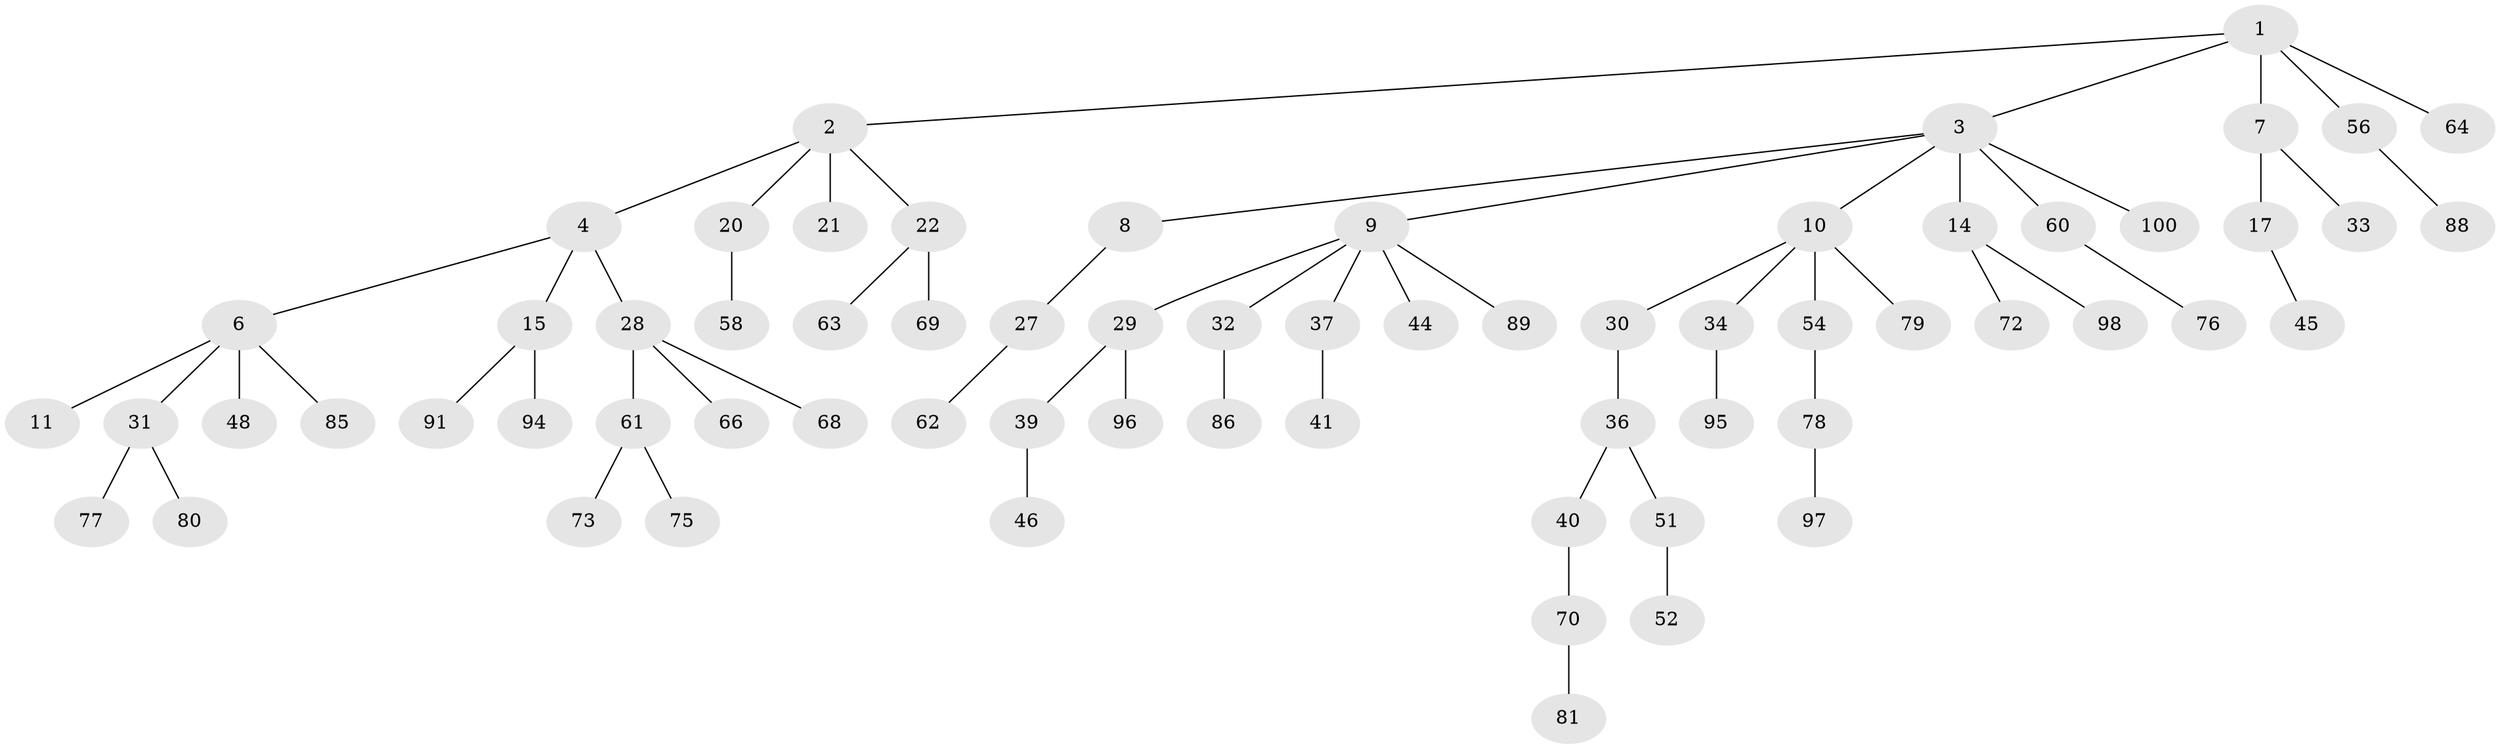 // original degree distribution, {6: 0.02, 5: 0.03, 4: 0.05, 3: 0.16, 2: 0.29, 1: 0.45}
// Generated by graph-tools (version 1.1) at 2025/11/02/21/25 10:11:10]
// undirected, 67 vertices, 66 edges
graph export_dot {
graph [start="1"]
  node [color=gray90,style=filled];
  1 [super="+18"];
  2 [super="+16"];
  3 [super="+5"];
  4 [super="+25"];
  6 [super="+24"];
  7 [super="+19"];
  8 [super="+23"];
  9 [super="+12"];
  10 [super="+13"];
  11;
  14 [super="+50"];
  15 [super="+26"];
  17;
  20;
  21 [super="+55"];
  22;
  27 [super="+57"];
  28 [super="+47"];
  29 [super="+87"];
  30 [super="+49"];
  31 [super="+42"];
  32;
  33 [super="+35"];
  34;
  36 [super="+38"];
  37 [super="+59"];
  39 [super="+71"];
  40 [super="+43"];
  41;
  44;
  45;
  46 [super="+84"];
  48;
  51 [super="+53"];
  52;
  54;
  56 [super="+82"];
  58 [super="+90"];
  60 [super="+65"];
  61 [super="+67"];
  62;
  63 [super="+83"];
  64 [super="+99"];
  66;
  68 [super="+93"];
  69;
  70 [super="+74"];
  72;
  73;
  75;
  76;
  77;
  78 [super="+92"];
  79;
  80;
  81;
  85;
  86;
  88;
  89;
  91;
  94;
  95;
  96;
  97;
  98;
  100;
  1 -- 2;
  1 -- 3;
  1 -- 7;
  1 -- 56;
  1 -- 64;
  2 -- 4;
  2 -- 20;
  2 -- 21;
  2 -- 22;
  3 -- 8;
  3 -- 9;
  3 -- 14;
  3 -- 60;
  3 -- 10;
  3 -- 100;
  4 -- 6;
  4 -- 15;
  4 -- 28;
  6 -- 11;
  6 -- 31;
  6 -- 48;
  6 -- 85;
  7 -- 17;
  7 -- 33;
  8 -- 27;
  9 -- 37;
  9 -- 44;
  9 -- 32;
  9 -- 29;
  9 -- 89;
  10 -- 30;
  10 -- 54;
  10 -- 79;
  10 -- 34;
  14 -- 72;
  14 -- 98;
  15 -- 91;
  15 -- 94;
  17 -- 45;
  20 -- 58;
  22 -- 63;
  22 -- 69;
  27 -- 62;
  28 -- 66;
  28 -- 61;
  28 -- 68;
  29 -- 39;
  29 -- 96;
  30 -- 36;
  31 -- 77;
  31 -- 80;
  32 -- 86;
  34 -- 95;
  36 -- 40;
  36 -- 51;
  37 -- 41;
  39 -- 46;
  40 -- 70;
  51 -- 52;
  54 -- 78;
  56 -- 88;
  60 -- 76;
  61 -- 73;
  61 -- 75;
  70 -- 81;
  78 -- 97;
}
